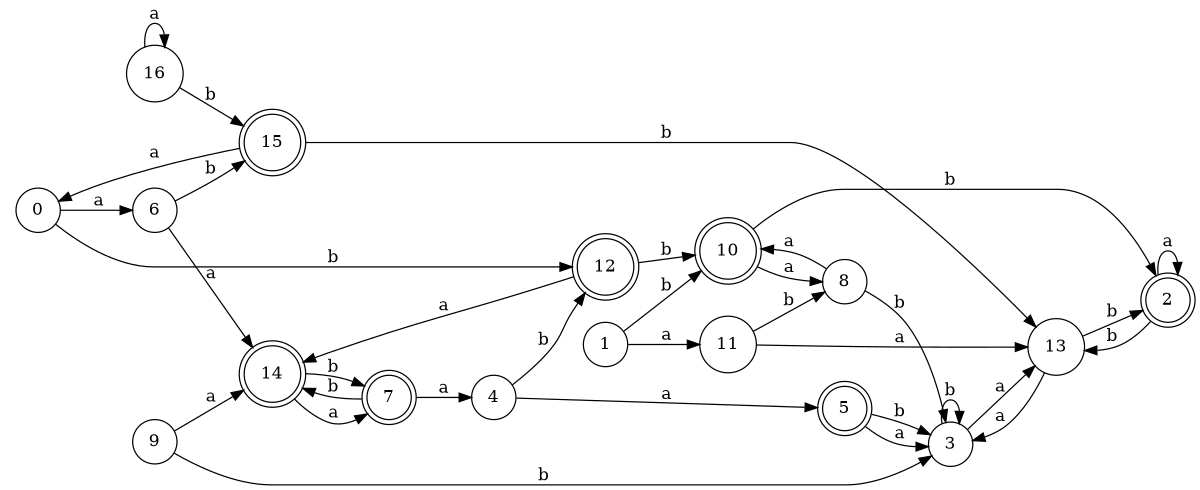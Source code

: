 digraph n14_6 {
__start0 [label="" shape="none"];

rankdir=LR;
size="8,5";

s0 [style="filled", color="black", fillcolor="white" shape="circle", label="0"];
s1 [style="filled", color="black", fillcolor="white" shape="circle", label="1"];
s2 [style="rounded,filled", color="black", fillcolor="white" shape="doublecircle", label="2"];
s3 [style="filled", color="black", fillcolor="white" shape="circle", label="3"];
s4 [style="filled", color="black", fillcolor="white" shape="circle", label="4"];
s5 [style="rounded,filled", color="black", fillcolor="white" shape="doublecircle", label="5"];
s6 [style="filled", color="black", fillcolor="white" shape="circle", label="6"];
s7 [style="rounded,filled", color="black", fillcolor="white" shape="doublecircle", label="7"];
s8 [style="filled", color="black", fillcolor="white" shape="circle", label="8"];
s9 [style="filled", color="black", fillcolor="white" shape="circle", label="9"];
s10 [style="rounded,filled", color="black", fillcolor="white" shape="doublecircle", label="10"];
s11 [style="filled", color="black", fillcolor="white" shape="circle", label="11"];
s12 [style="rounded,filled", color="black", fillcolor="white" shape="doublecircle", label="12"];
s13 [style="filled", color="black", fillcolor="white" shape="circle", label="13"];
s14 [style="rounded,filled", color="black", fillcolor="white" shape="doublecircle", label="14"];
s15 [style="rounded,filled", color="black", fillcolor="white" shape="doublecircle", label="15"];
s16 [style="filled", color="black", fillcolor="white" shape="circle", label="16"];
s0 -> s6 [label="a"];
s0 -> s12 [label="b"];
s1 -> s11 [label="a"];
s1 -> s10 [label="b"];
s2 -> s2 [label="a"];
s2 -> s13 [label="b"];
s3 -> s13 [label="a"];
s3 -> s3 [label="b"];
s4 -> s5 [label="a"];
s4 -> s12 [label="b"];
s5 -> s3 [label="a"];
s5 -> s3 [label="b"];
s6 -> s14 [label="a"];
s6 -> s15 [label="b"];
s7 -> s4 [label="a"];
s7 -> s14 [label="b"];
s8 -> s10 [label="a"];
s8 -> s3 [label="b"];
s9 -> s14 [label="a"];
s9 -> s3 [label="b"];
s10 -> s8 [label="a"];
s10 -> s2 [label="b"];
s11 -> s13 [label="a"];
s11 -> s8 [label="b"];
s12 -> s14 [label="a"];
s12 -> s10 [label="b"];
s13 -> s3 [label="a"];
s13 -> s2 [label="b"];
s14 -> s7 [label="a"];
s14 -> s7 [label="b"];
s15 -> s0 [label="a"];
s15 -> s13 [label="b"];
s16 -> s16 [label="a"];
s16 -> s15 [label="b"];

}